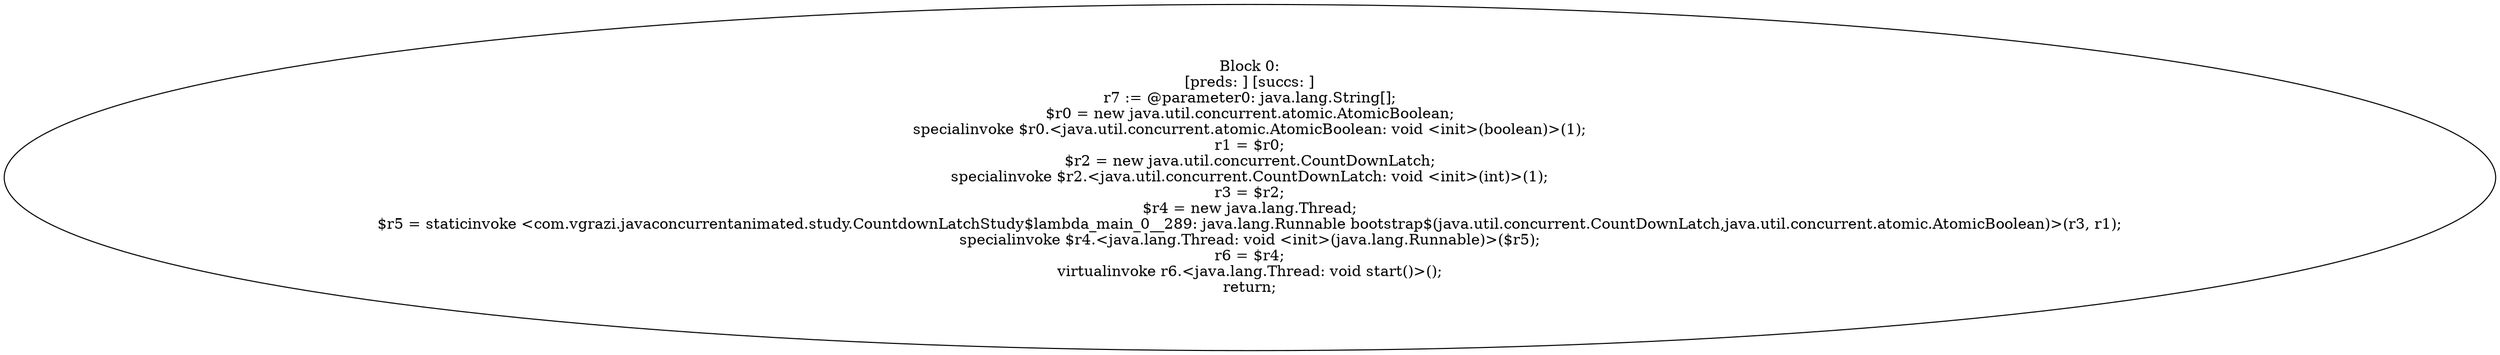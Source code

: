 digraph "unitGraph" {
    "Block 0:
[preds: ] [succs: ]
r7 := @parameter0: java.lang.String[];
$r0 = new java.util.concurrent.atomic.AtomicBoolean;
specialinvoke $r0.<java.util.concurrent.atomic.AtomicBoolean: void <init>(boolean)>(1);
r1 = $r0;
$r2 = new java.util.concurrent.CountDownLatch;
specialinvoke $r2.<java.util.concurrent.CountDownLatch: void <init>(int)>(1);
r3 = $r2;
$r4 = new java.lang.Thread;
$r5 = staticinvoke <com.vgrazi.javaconcurrentanimated.study.CountdownLatchStudy$lambda_main_0__289: java.lang.Runnable bootstrap$(java.util.concurrent.CountDownLatch,java.util.concurrent.atomic.AtomicBoolean)>(r3, r1);
specialinvoke $r4.<java.lang.Thread: void <init>(java.lang.Runnable)>($r5);
r6 = $r4;
virtualinvoke r6.<java.lang.Thread: void start()>();
return;
"
}
